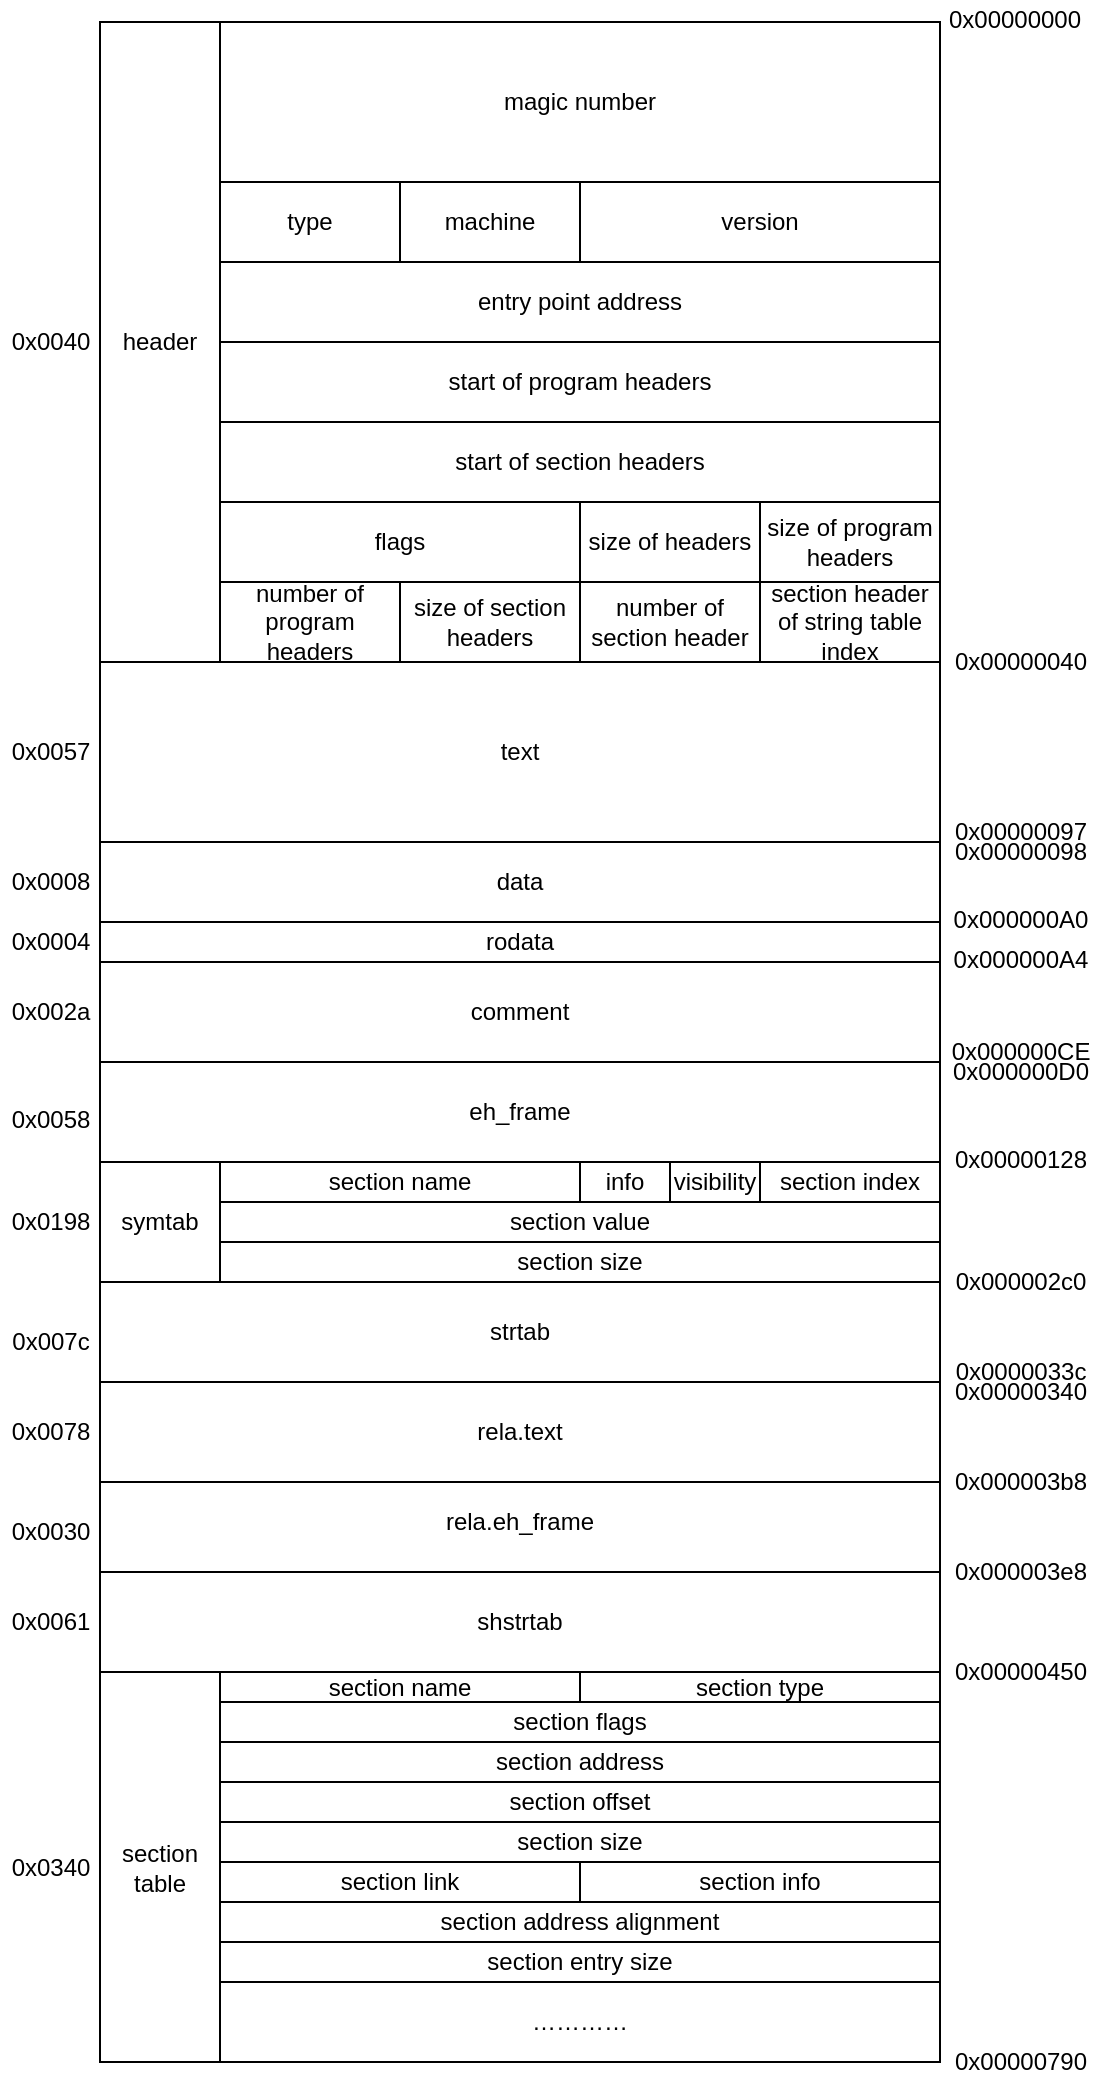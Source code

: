 <mxfile version="13.0.3" type="device"><diagram id="J3TJMnIwd6g6ktXUNwCN" name="Page-1"><mxGraphModel dx="982" dy="563" grid="1" gridSize="10" guides="1" tooltips="1" connect="1" arrows="1" fold="1" page="1" pageScale="1" pageWidth="827" pageHeight="1169" math="0" shadow="0"><root><mxCell id="0"/><mxCell id="1" parent="0"/><mxCell id="9KyIaP9QmijWX7pKKg-H-1" value="header" style="rounded=0;whiteSpace=wrap;html=1;" parent="1" vertex="1"><mxGeometry x="150" y="120" width="60" height="320" as="geometry"/></mxCell><mxCell id="9KyIaP9QmijWX7pKKg-H-2" value="magic number" style="rounded=0;whiteSpace=wrap;html=1;" parent="1" vertex="1"><mxGeometry x="210" y="120" width="360" height="80" as="geometry"/></mxCell><mxCell id="9KyIaP9QmijWX7pKKg-H-3" value="type" style="rounded=0;whiteSpace=wrap;html=1;" parent="1" vertex="1"><mxGeometry x="210" y="200" width="90" height="40" as="geometry"/></mxCell><mxCell id="9KyIaP9QmijWX7pKKg-H-4" value="machine" style="rounded=0;whiteSpace=wrap;html=1;" parent="1" vertex="1"><mxGeometry x="300" y="200" width="90" height="40" as="geometry"/></mxCell><mxCell id="9KyIaP9QmijWX7pKKg-H-5" value="version" style="rounded=0;whiteSpace=wrap;html=1;" parent="1" vertex="1"><mxGeometry x="390" y="200" width="180" height="40" as="geometry"/></mxCell><mxCell id="9KyIaP9QmijWX7pKKg-H-13" value="entry point address" style="rounded=0;whiteSpace=wrap;html=1;" parent="1" vertex="1"><mxGeometry x="210" y="240" width="360" height="40" as="geometry"/></mxCell><mxCell id="9KyIaP9QmijWX7pKKg-H-14" value="start of program headers" style="rounded=0;whiteSpace=wrap;html=1;" parent="1" vertex="1"><mxGeometry x="210" y="280" width="360" height="40" as="geometry"/></mxCell><mxCell id="9KyIaP9QmijWX7pKKg-H-15" value="start of section headers" style="rounded=0;whiteSpace=wrap;html=1;" parent="1" vertex="1"><mxGeometry x="210" y="320" width="360" height="40" as="geometry"/></mxCell><mxCell id="9KyIaP9QmijWX7pKKg-H-16" value="flags" style="rounded=0;whiteSpace=wrap;html=1;" parent="1" vertex="1"><mxGeometry x="210" y="360" width="180" height="40" as="geometry"/></mxCell><mxCell id="9KyIaP9QmijWX7pKKg-H-17" value="size of headers" style="rounded=0;whiteSpace=wrap;html=1;" parent="1" vertex="1"><mxGeometry x="390" y="360" width="90" height="40" as="geometry"/></mxCell><mxCell id="9KyIaP9QmijWX7pKKg-H-18" value="&lt;font style=&quot;line-height: 120% ; font-size: 12px&quot;&gt;size of program headers&lt;/font&gt;" style="rounded=0;whiteSpace=wrap;html=1;" parent="1" vertex="1"><mxGeometry x="480" y="360" width="90" height="40" as="geometry"/></mxCell><mxCell id="9KyIaP9QmijWX7pKKg-H-19" value="&lt;font style=&quot;line-height: 120% ; font-size: 12px&quot;&gt;number of program headers&lt;/font&gt;" style="rounded=0;whiteSpace=wrap;html=1;" parent="1" vertex="1"><mxGeometry x="210" y="400" width="90" height="40" as="geometry"/></mxCell><mxCell id="9KyIaP9QmijWX7pKKg-H-20" value="&lt;font style=&quot;line-height: 120% ; font-size: 12px&quot;&gt;size of section headers&lt;/font&gt;" style="rounded=0;whiteSpace=wrap;html=1;" parent="1" vertex="1"><mxGeometry x="300" y="400" width="90" height="40" as="geometry"/></mxCell><mxCell id="9KyIaP9QmijWX7pKKg-H-21" value="&lt;font style=&quot;line-height: 120% ; font-size: 12px&quot;&gt;number of section header&lt;/font&gt;" style="rounded=0;whiteSpace=wrap;html=1;" parent="1" vertex="1"><mxGeometry x="390" y="400" width="90" height="40" as="geometry"/></mxCell><mxCell id="9KyIaP9QmijWX7pKKg-H-22" value="&lt;font style=&quot;line-height: 120% ; font-size: 12px&quot;&gt;section header of string table index&lt;/font&gt;" style="rounded=0;whiteSpace=wrap;html=1;" parent="1" vertex="1"><mxGeometry x="480" y="400" width="90" height="40" as="geometry"/></mxCell><mxCell id="9KyIaP9QmijWX7pKKg-H-25" value="0x00000000" style="text;html=1;align=center;verticalAlign=middle;resizable=0;points=[];autosize=1;" parent="1" vertex="1"><mxGeometry x="567" y="109" width="80" height="20" as="geometry"/></mxCell><mxCell id="9KyIaP9QmijWX7pKKg-H-26" value="0x00000040" style="text;html=1;align=center;verticalAlign=middle;resizable=0;points=[];autosize=1;" parent="1" vertex="1"><mxGeometry x="570" y="430" width="80" height="20" as="geometry"/></mxCell><mxCell id="9KyIaP9QmijWX7pKKg-H-27" value="text" style="rounded=0;whiteSpace=wrap;html=1;" parent="1" vertex="1"><mxGeometry x="150" y="440" width="420" height="90" as="geometry"/></mxCell><mxCell id="9KyIaP9QmijWX7pKKg-H-28" value="0x00000097" style="text;html=1;align=center;verticalAlign=middle;resizable=0;points=[];autosize=1;" parent="1" vertex="1"><mxGeometry x="570" y="515" width="80" height="20" as="geometry"/></mxCell><mxCell id="9KyIaP9QmijWX7pKKg-H-29" value="data" style="rounded=0;whiteSpace=wrap;html=1;" parent="1" vertex="1"><mxGeometry x="150" y="530" width="420" height="40" as="geometry"/></mxCell><mxCell id="9KyIaP9QmijWX7pKKg-H-30" value="0x00000098" style="text;html=1;align=center;verticalAlign=middle;resizable=0;points=[];autosize=1;" parent="1" vertex="1"><mxGeometry x="570" y="525" width="80" height="20" as="geometry"/></mxCell><mxCell id="9KyIaP9QmijWX7pKKg-H-31" value="0x000000A0" style="text;html=1;align=center;verticalAlign=middle;resizable=0;points=[];autosize=1;" parent="1" vertex="1"><mxGeometry x="570" y="559" width="80" height="20" as="geometry"/></mxCell><mxCell id="9KyIaP9QmijWX7pKKg-H-32" value="rodata" style="rounded=0;whiteSpace=wrap;html=1;" parent="1" vertex="1"><mxGeometry x="150" y="570" width="420" height="20" as="geometry"/></mxCell><mxCell id="9KyIaP9QmijWX7pKKg-H-33" value="0x000000A4" style="text;html=1;align=center;verticalAlign=middle;resizable=0;points=[];autosize=1;" parent="1" vertex="1"><mxGeometry x="570" y="579" width="80" height="20" as="geometry"/></mxCell><mxCell id="9KyIaP9QmijWX7pKKg-H-34" value="comment" style="rounded=0;whiteSpace=wrap;html=1;" parent="1" vertex="1"><mxGeometry x="150" y="590" width="420" height="50" as="geometry"/></mxCell><mxCell id="9KyIaP9QmijWX7pKKg-H-35" value="0x000000CE" style="text;html=1;align=center;verticalAlign=middle;resizable=0;points=[];autosize=1;" parent="1" vertex="1"><mxGeometry x="570" y="625" width="80" height="20" as="geometry"/></mxCell><mxCell id="9KyIaP9QmijWX7pKKg-H-36" value="eh_frame" style="rounded=0;whiteSpace=wrap;html=1;" parent="1" vertex="1"><mxGeometry x="150" y="640" width="420" height="50" as="geometry"/></mxCell><mxCell id="9KyIaP9QmijWX7pKKg-H-37" value="0x000000D0" style="text;html=1;align=center;verticalAlign=middle;resizable=0;points=[];autosize=1;" parent="1" vertex="1"><mxGeometry x="570" y="635" width="80" height="20" as="geometry"/></mxCell><mxCell id="9KyIaP9QmijWX7pKKg-H-38" value="0x00000128" style="text;html=1;align=center;verticalAlign=middle;resizable=0;points=[];autosize=1;" parent="1" vertex="1"><mxGeometry x="570" y="679" width="80" height="20" as="geometry"/></mxCell><mxCell id="9KyIaP9QmijWX7pKKg-H-39" value="symtab" style="rounded=0;whiteSpace=wrap;html=1;" parent="1" vertex="1"><mxGeometry x="150" y="690" width="60" height="60" as="geometry"/></mxCell><mxCell id="9KyIaP9QmijWX7pKKg-H-40" value="0x000002c0" style="text;html=1;align=center;verticalAlign=middle;resizable=0;points=[];autosize=1;" parent="1" vertex="1"><mxGeometry x="570" y="740" width="80" height="20" as="geometry"/></mxCell><mxCell id="9KyIaP9QmijWX7pKKg-H-41" value="strtab" style="rounded=0;whiteSpace=wrap;html=1;" parent="1" vertex="1"><mxGeometry x="150" y="750" width="420" height="50" as="geometry"/></mxCell><mxCell id="9KyIaP9QmijWX7pKKg-H-42" value="0x000003b8" style="text;html=1;align=center;verticalAlign=middle;resizable=0;points=[];autosize=1;" parent="1" vertex="1"><mxGeometry x="570" y="840" width="80" height="20" as="geometry"/></mxCell><mxCell id="9KyIaP9QmijWX7pKKg-H-43" value="rela.eh_frame" style="rounded=0;whiteSpace=wrap;html=1;" parent="1" vertex="1"><mxGeometry x="150" y="845" width="420" height="50" as="geometry"/></mxCell><mxCell id="9KyIaP9QmijWX7pKKg-H-44" value="0x000003e8" style="text;html=1;align=center;verticalAlign=middle;resizable=0;points=[];autosize=1;" parent="1" vertex="1"><mxGeometry x="570" y="885" width="80" height="20" as="geometry"/></mxCell><mxCell id="9KyIaP9QmijWX7pKKg-H-45" value="" style="rounded=0;whiteSpace=wrap;html=1;" parent="1" vertex="1"><mxGeometry x="210" y="945" width="360" height="195" as="geometry"/></mxCell><mxCell id="9KyIaP9QmijWX7pKKg-H-46" value="0x00000450" style="text;html=1;align=center;verticalAlign=middle;resizable=0;points=[];autosize=1;" parent="1" vertex="1"><mxGeometry x="570" y="935" width="80" height="20" as="geometry"/></mxCell><mxCell id="9KyIaP9QmijWX7pKKg-H-47" value="shstrtab" style="rounded=0;whiteSpace=wrap;html=1;" parent="1" vertex="1"><mxGeometry x="150" y="895" width="420" height="50" as="geometry"/></mxCell><mxCell id="9KyIaP9QmijWX7pKKg-H-48" value="0x00000790" style="text;html=1;align=center;verticalAlign=middle;resizable=0;points=[];autosize=1;" parent="1" vertex="1"><mxGeometry x="570" y="1130" width="80" height="20" as="geometry"/></mxCell><mxCell id="ANBed-Nj233nLUZvV7Xb-1" value="0x0057" style="text;html=1;align=center;verticalAlign=middle;resizable=0;points=[];autosize=1;" vertex="1" parent="1"><mxGeometry x="100" y="475" width="50" height="20" as="geometry"/></mxCell><mxCell id="ANBed-Nj233nLUZvV7Xb-2" value="0x0008" style="text;html=1;align=center;verticalAlign=middle;resizable=0;points=[];autosize=1;" vertex="1" parent="1"><mxGeometry x="100" y="540" width="50" height="20" as="geometry"/></mxCell><mxCell id="ANBed-Nj233nLUZvV7Xb-3" value="0x0004" style="text;html=1;align=center;verticalAlign=middle;resizable=0;points=[];autosize=1;" vertex="1" parent="1"><mxGeometry x="100" y="570" width="50" height="20" as="geometry"/></mxCell><mxCell id="ANBed-Nj233nLUZvV7Xb-4" value="0x002a" style="text;html=1;align=center;verticalAlign=middle;resizable=0;points=[];autosize=1;" vertex="1" parent="1"><mxGeometry x="100" y="605" width="50" height="20" as="geometry"/></mxCell><mxCell id="ANBed-Nj233nLUZvV7Xb-5" value="0x0058" style="text;html=1;align=center;verticalAlign=middle;resizable=0;points=[];autosize=1;" vertex="1" parent="1"><mxGeometry x="100" y="659" width="50" height="20" as="geometry"/></mxCell><mxCell id="ANBed-Nj233nLUZvV7Xb-6" value="0x0198" style="text;html=1;align=center;verticalAlign=middle;resizable=0;points=[];autosize=1;" vertex="1" parent="1"><mxGeometry x="100" y="710" width="50" height="20" as="geometry"/></mxCell><mxCell id="ANBed-Nj233nLUZvV7Xb-7" value="0x007c" style="text;html=1;align=center;verticalAlign=middle;resizable=0;points=[];autosize=1;" vertex="1" parent="1"><mxGeometry x="100" y="770" width="50" height="20" as="geometry"/></mxCell><mxCell id="ANBed-Nj233nLUZvV7Xb-8" value="0x0030" style="text;html=1;align=center;verticalAlign=middle;resizable=0;points=[];autosize=1;" vertex="1" parent="1"><mxGeometry x="100" y="865" width="50" height="20" as="geometry"/></mxCell><mxCell id="ANBed-Nj233nLUZvV7Xb-9" value="0x0061" style="text;html=1;align=center;verticalAlign=middle;resizable=0;points=[];autosize=1;" vertex="1" parent="1"><mxGeometry x="100" y="910" width="50" height="20" as="geometry"/></mxCell><mxCell id="ANBed-Nj233nLUZvV7Xb-10" value="0x0340" style="text;html=1;align=center;verticalAlign=middle;resizable=0;points=[];autosize=1;" vertex="1" parent="1"><mxGeometry x="100" y="1032.5" width="50" height="20" as="geometry"/></mxCell><mxCell id="ANBed-Nj233nLUZvV7Xb-11" value="rela.text" style="rounded=0;whiteSpace=wrap;html=1;" vertex="1" parent="1"><mxGeometry x="150" y="800" width="420" height="50" as="geometry"/></mxCell><mxCell id="ANBed-Nj233nLUZvV7Xb-12" value="0x00000340" style="text;html=1;align=center;verticalAlign=middle;resizable=0;points=[];autosize=1;" vertex="1" parent="1"><mxGeometry x="570" y="795" width="80" height="20" as="geometry"/></mxCell><mxCell id="ANBed-Nj233nLUZvV7Xb-13" value="0x0078" style="text;html=1;align=center;verticalAlign=middle;resizable=0;points=[];autosize=1;" vertex="1" parent="1"><mxGeometry x="100" y="815" width="50" height="20" as="geometry"/></mxCell><mxCell id="ANBed-Nj233nLUZvV7Xb-14" value="0x0000033c" style="text;html=1;align=center;verticalAlign=middle;resizable=0;points=[];autosize=1;" vertex="1" parent="1"><mxGeometry x="570" y="785" width="80" height="20" as="geometry"/></mxCell><mxCell id="ANBed-Nj233nLUZvV7Xb-15" value="section table" style="rounded=0;whiteSpace=wrap;html=1;" vertex="1" parent="1"><mxGeometry x="150" y="945" width="60" height="195" as="geometry"/></mxCell><mxCell id="ANBed-Nj233nLUZvV7Xb-16" value="section name" style="rounded=0;whiteSpace=wrap;html=1;" vertex="1" parent="1"><mxGeometry x="210" y="945" width="180" height="15" as="geometry"/></mxCell><mxCell id="ANBed-Nj233nLUZvV7Xb-17" value="section type" style="rounded=0;whiteSpace=wrap;html=1;" vertex="1" parent="1"><mxGeometry x="390" y="945" width="180" height="15" as="geometry"/></mxCell><mxCell id="ANBed-Nj233nLUZvV7Xb-18" value="section flags" style="rounded=0;whiteSpace=wrap;html=1;" vertex="1" parent="1"><mxGeometry x="210" y="960" width="360" height="20" as="geometry"/></mxCell><mxCell id="ANBed-Nj233nLUZvV7Xb-19" value="section address" style="rounded=0;whiteSpace=wrap;html=1;" vertex="1" parent="1"><mxGeometry x="210" y="980" width="360" height="20" as="geometry"/></mxCell><mxCell id="ANBed-Nj233nLUZvV7Xb-20" value="section offset" style="rounded=0;whiteSpace=wrap;html=1;" vertex="1" parent="1"><mxGeometry x="210" y="1000" width="360" height="20" as="geometry"/></mxCell><mxCell id="ANBed-Nj233nLUZvV7Xb-21" value="section size" style="rounded=0;whiteSpace=wrap;html=1;" vertex="1" parent="1"><mxGeometry x="210" y="1020" width="360" height="20" as="geometry"/></mxCell><mxCell id="ANBed-Nj233nLUZvV7Xb-23" value="section info" style="rounded=0;whiteSpace=wrap;html=1;" vertex="1" parent="1"><mxGeometry x="390" y="1040" width="180" height="20" as="geometry"/></mxCell><mxCell id="ANBed-Nj233nLUZvV7Xb-24" value="section address alignment" style="rounded=0;whiteSpace=wrap;html=1;" vertex="1" parent="1"><mxGeometry x="210" y="1060" width="360" height="20" as="geometry"/></mxCell><mxCell id="ANBed-Nj233nLUZvV7Xb-25" value="section entry size" style="rounded=0;whiteSpace=wrap;html=1;" vertex="1" parent="1"><mxGeometry x="210" y="1080" width="360" height="20" as="geometry"/></mxCell><mxCell id="ANBed-Nj233nLUZvV7Xb-26" value="section link" style="rounded=0;whiteSpace=wrap;html=1;" vertex="1" parent="1"><mxGeometry x="210" y="1040" width="180" height="20" as="geometry"/></mxCell><mxCell id="ANBed-Nj233nLUZvV7Xb-27" value="…………" style="rounded=0;whiteSpace=wrap;html=1;" vertex="1" parent="1"><mxGeometry x="210" y="1100" width="360" height="40" as="geometry"/></mxCell><mxCell id="ANBed-Nj233nLUZvV7Xb-28" value="0x0040" style="text;html=1;align=center;verticalAlign=middle;resizable=0;points=[];autosize=1;" vertex="1" parent="1"><mxGeometry x="100" y="270" width="50" height="20" as="geometry"/></mxCell><mxCell id="ANBed-Nj233nLUZvV7Xb-33" value="info" style="rounded=0;whiteSpace=wrap;html=1;" vertex="1" parent="1"><mxGeometry x="390" y="690" width="45" height="20" as="geometry"/></mxCell><mxCell id="ANBed-Nj233nLUZvV7Xb-34" value="section name" style="rounded=0;whiteSpace=wrap;html=1;" vertex="1" parent="1"><mxGeometry x="210" y="690" width="180" height="20" as="geometry"/></mxCell><mxCell id="ANBed-Nj233nLUZvV7Xb-35" value="visibility" style="rounded=0;whiteSpace=wrap;html=1;" vertex="1" parent="1"><mxGeometry x="435" y="690" width="45" height="20" as="geometry"/></mxCell><mxCell id="ANBed-Nj233nLUZvV7Xb-36" value="section value" style="rounded=0;whiteSpace=wrap;html=1;" vertex="1" parent="1"><mxGeometry x="210" y="710" width="360" height="20" as="geometry"/></mxCell><mxCell id="ANBed-Nj233nLUZvV7Xb-37" value="section index" style="rounded=0;whiteSpace=wrap;html=1;" vertex="1" parent="1"><mxGeometry x="480" y="690" width="90" height="20" as="geometry"/></mxCell><mxCell id="ANBed-Nj233nLUZvV7Xb-38" value="section size" style="rounded=0;whiteSpace=wrap;html=1;" vertex="1" parent="1"><mxGeometry x="210" y="730" width="360" height="20" as="geometry"/></mxCell></root></mxGraphModel></diagram></mxfile>